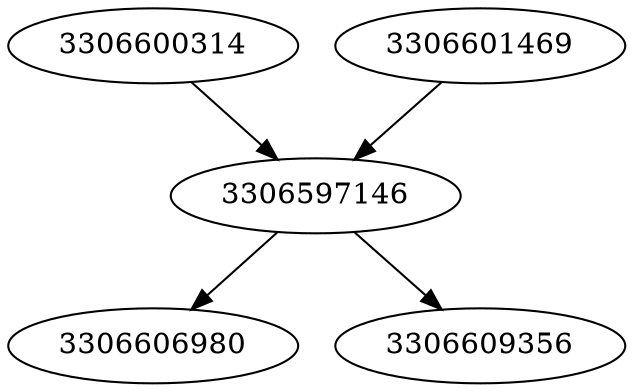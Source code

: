 strict digraph  {
3306606980;
3306609356;
3306600314;
3306597146;
3306601469;
3306600314 -> 3306597146;
3306597146 -> 3306606980;
3306597146 -> 3306609356;
3306601469 -> 3306597146;
}
